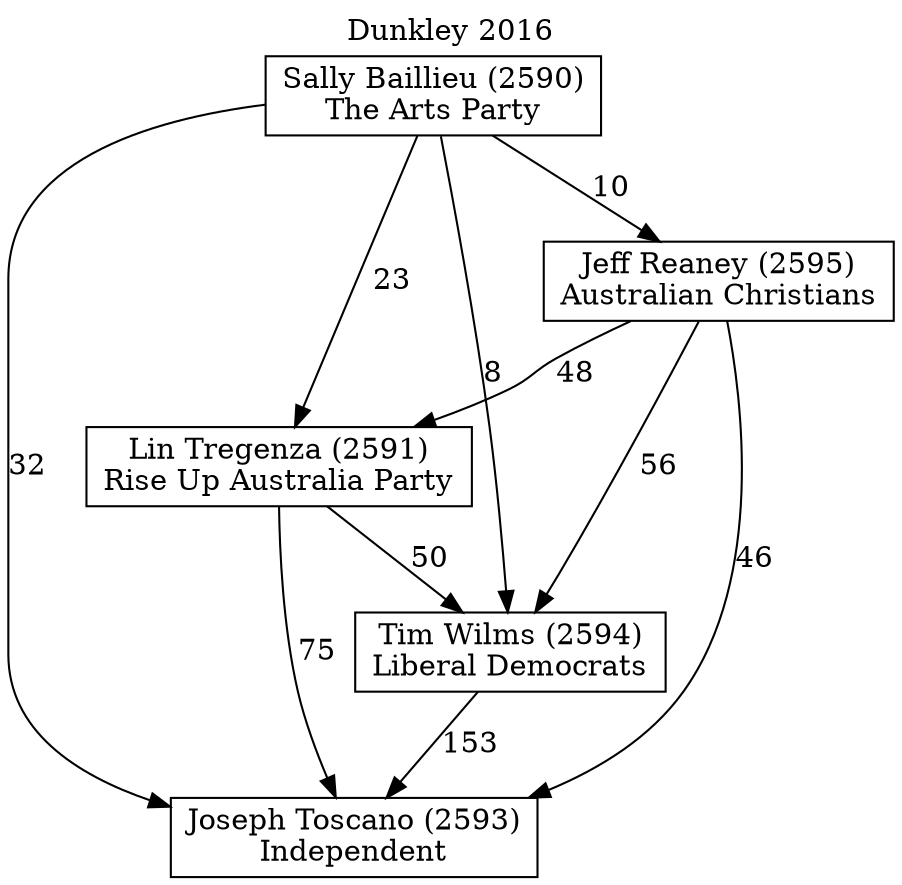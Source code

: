 // House preference flow
digraph "Joseph Toscano (2593)_Dunkley_2016" {
	graph [label="Dunkley 2016" labelloc=t mclimit=10]
	node [shape=box]
	"Sally Baillieu (2590)" [label="Sally Baillieu (2590)
The Arts Party"]
	"Tim Wilms (2594)" [label="Tim Wilms (2594)
Liberal Democrats"]
	"Lin Tregenza (2591)" [label="Lin Tregenza (2591)
Rise Up Australia Party"]
	"Joseph Toscano (2593)" [label="Joseph Toscano (2593)
Independent"]
	"Jeff Reaney (2595)" [label="Jeff Reaney (2595)
Australian Christians"]
	"Sally Baillieu (2590)" -> "Tim Wilms (2594)" [label=8]
	"Lin Tregenza (2591)" -> "Tim Wilms (2594)" [label=50]
	"Jeff Reaney (2595)" -> "Lin Tregenza (2591)" [label=48]
	"Sally Baillieu (2590)" -> "Lin Tregenza (2591)" [label=23]
	"Tim Wilms (2594)" -> "Joseph Toscano (2593)" [label=153]
	"Sally Baillieu (2590)" -> "Jeff Reaney (2595)" [label=10]
	"Lin Tregenza (2591)" -> "Joseph Toscano (2593)" [label=75]
	"Jeff Reaney (2595)" -> "Tim Wilms (2594)" [label=56]
	"Jeff Reaney (2595)" -> "Joseph Toscano (2593)" [label=46]
	"Sally Baillieu (2590)" -> "Joseph Toscano (2593)" [label=32]
}
